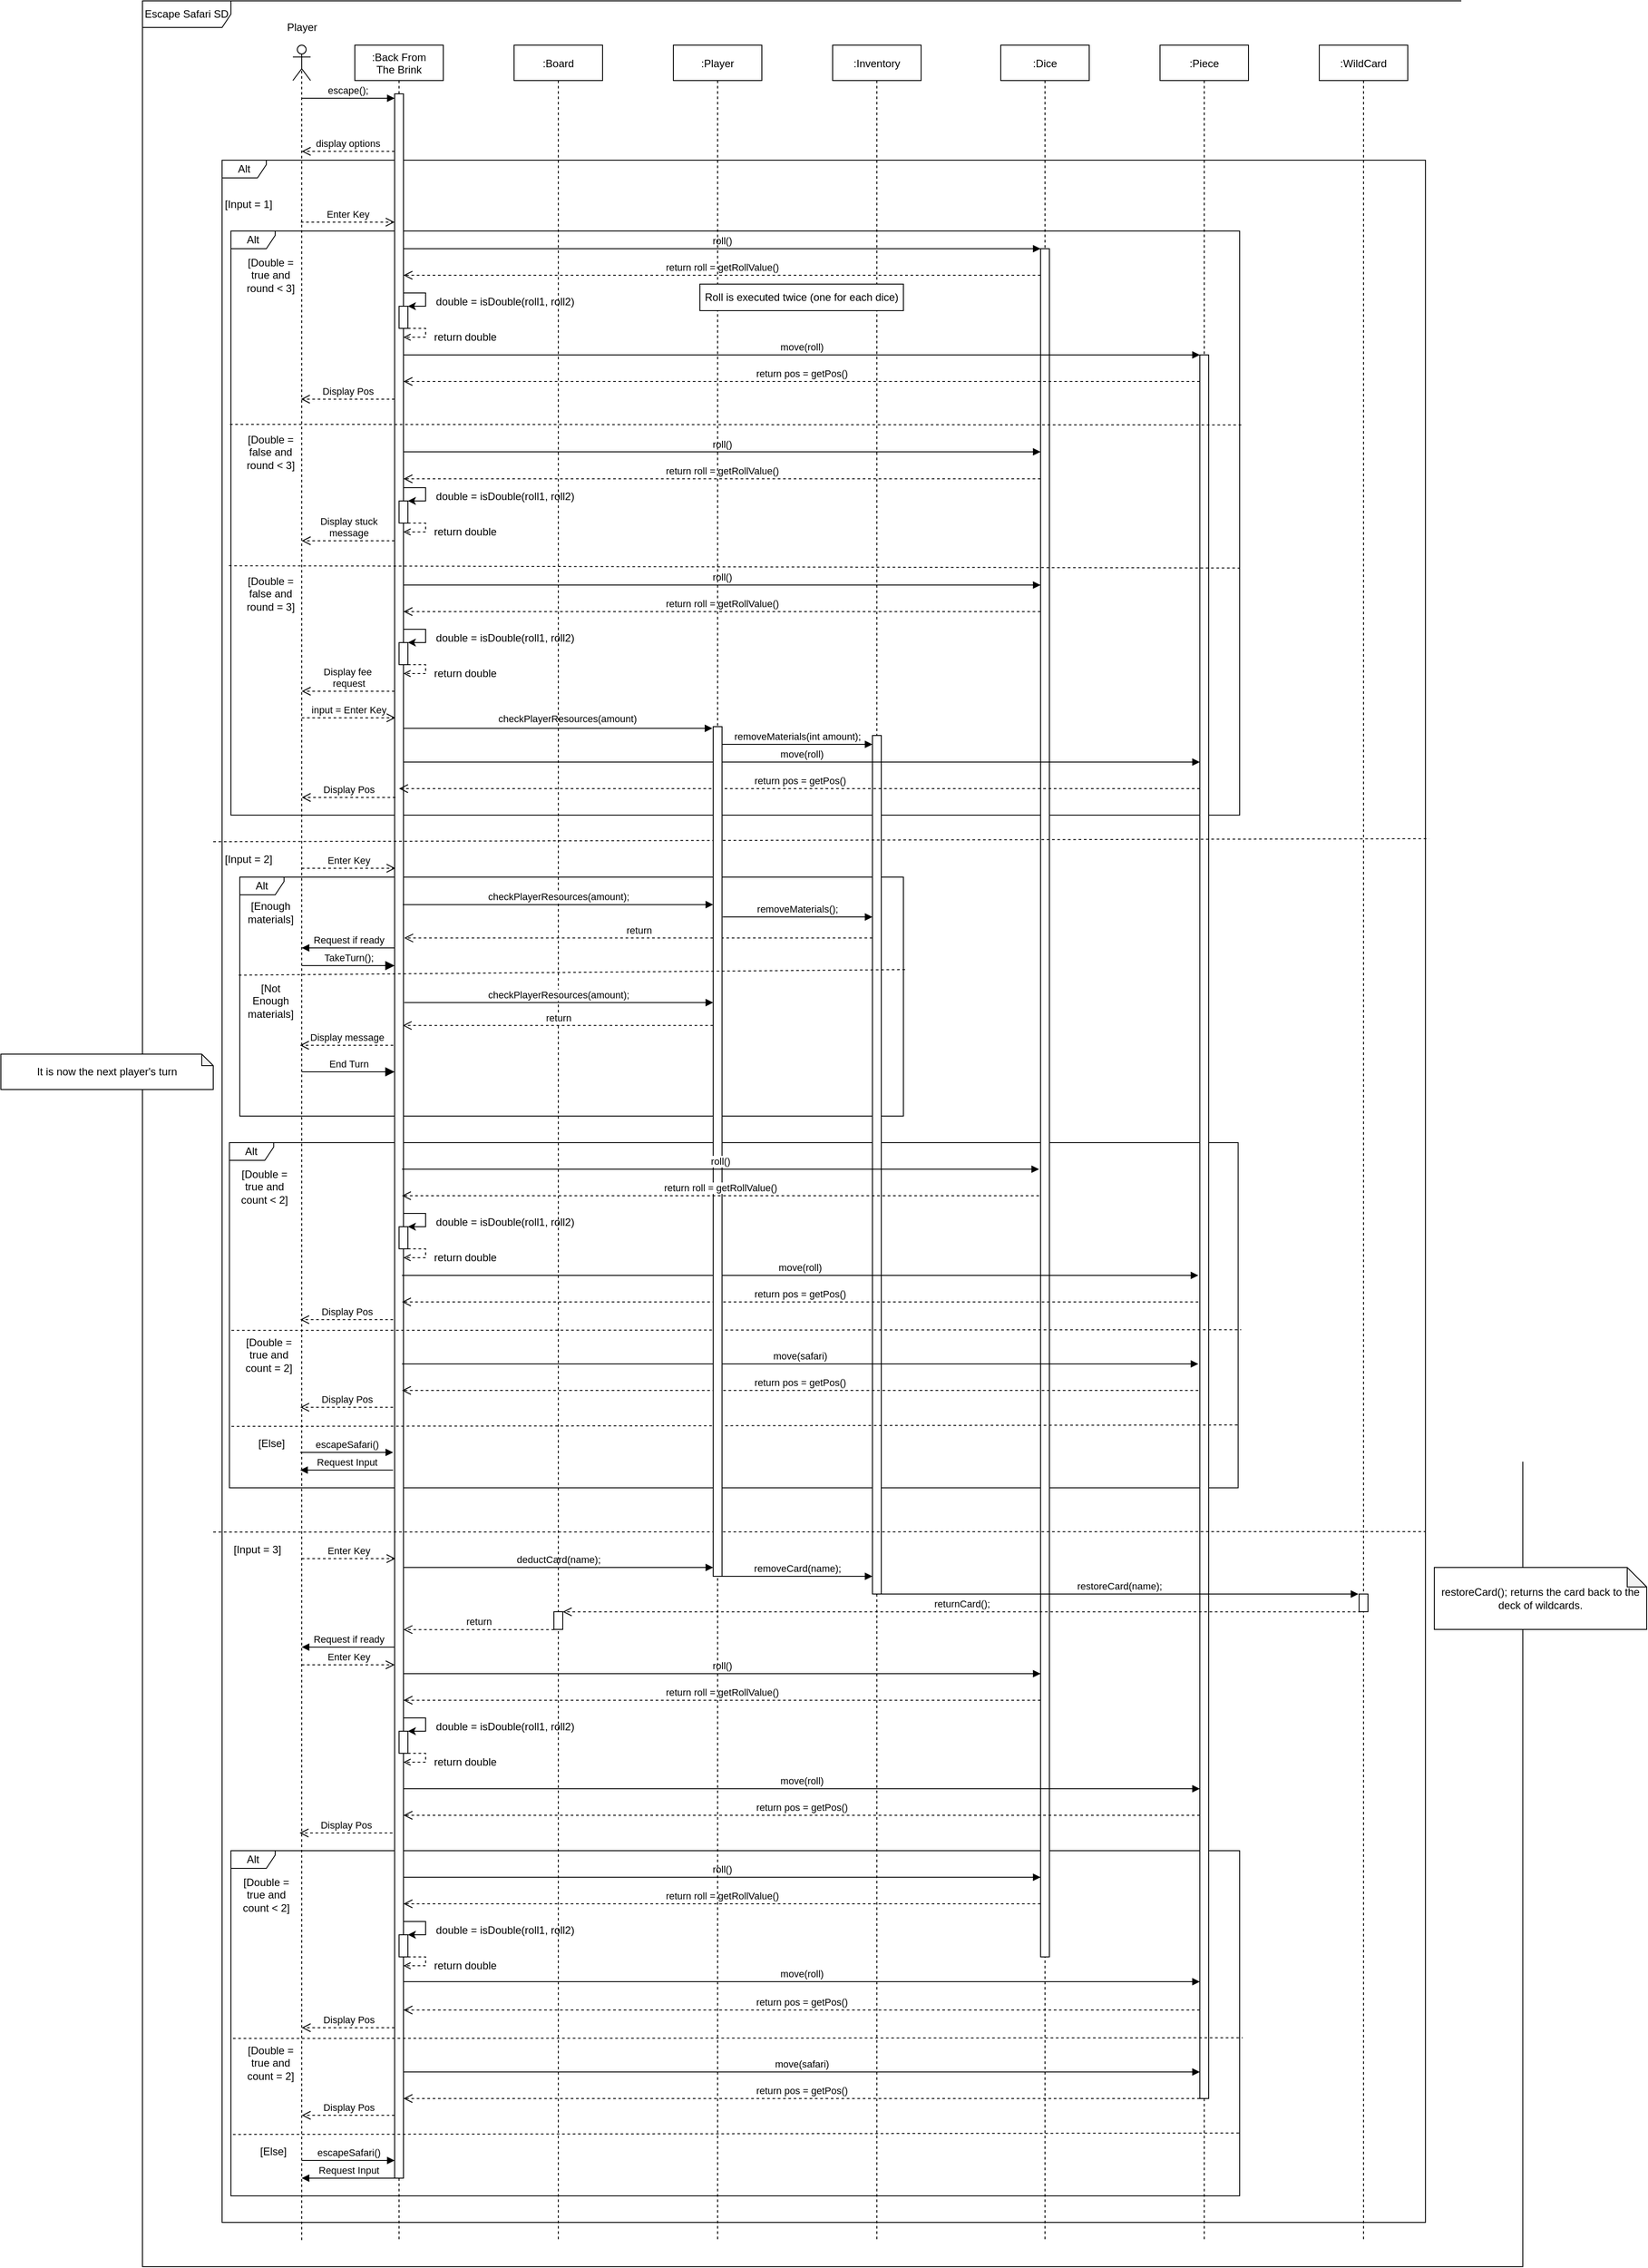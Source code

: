 <mxfile version="13.10.7" type="device"><diagram id="kgpKYQtTHZ0yAKxKKP6v" name="Page-1"><mxGraphModel dx="1515" dy="298" grid="1" gridSize="10" guides="1" tooltips="1" connect="1" arrows="1" fold="1" page="1" pageScale="1" pageWidth="850" pageHeight="1100" math="0" shadow="0"><root><mxCell id="0"/><mxCell id="1" parent="0"/><mxCell id="zoQLDeEaRArpdWPCx1zh-2" value="Escape Safari SD" style="shape=umlFrame;whiteSpace=wrap;html=1;width=100;height=30;" parent="1" vertex="1"><mxGeometry x="-120" y="30" width="1560" height="2560" as="geometry"/></mxCell><mxCell id="dVzy4vnvzQ0xXCWjmX6e-60" value="Alt" style="shape=umlFrame;whiteSpace=wrap;html=1;width=50;height=20;fixDash=0;" parent="1" vertex="1"><mxGeometry x="-30" y="210" width="1360" height="2330" as="geometry"/></mxCell><mxCell id="A1hyr5mYrzdaxODFv8rg-1" value="Alt" style="shape=umlFrame;whiteSpace=wrap;html=1;width=50;height=20;fixDash=0;" parent="1" vertex="1"><mxGeometry x="-10" y="1020" width="750" height="270" as="geometry"/></mxCell><mxCell id="dVzy4vnvzQ0xXCWjmX6e-220" value="Alt" style="shape=umlFrame;whiteSpace=wrap;html=1;width=50;height=20;fixDash=0;" parent="1" vertex="1"><mxGeometry x="-20" y="2120" width="1140" height="390" as="geometry"/></mxCell><mxCell id="dVzy4vnvzQ0xXCWjmX6e-172" value="Alt" style="shape=umlFrame;whiteSpace=wrap;html=1;width=50;height=20;fixDash=0;" parent="1" vertex="1"><mxGeometry x="-21.71" y="1320" width="1140" height="390" as="geometry"/></mxCell><mxCell id="dVzy4vnvzQ0xXCWjmX6e-95" value="Alt" style="shape=umlFrame;whiteSpace=wrap;html=1;width=50;height=20;fixDash=0;" parent="1" vertex="1"><mxGeometry x="-20" y="290" width="1140" height="660" as="geometry"/></mxCell><mxCell id="3nuBFxr9cyL0pnOWT2aG-1" value=":Back From&#10;The Brink" style="shape=umlLifeline;perimeter=lifelinePerimeter;container=1;collapsible=0;recursiveResize=0;rounded=0;shadow=0;strokeWidth=1;" parent="1" vertex="1"><mxGeometry x="120" y="80" width="100" height="2480" as="geometry"/></mxCell><mxCell id="3nuBFxr9cyL0pnOWT2aG-2" value="" style="points=[];perimeter=orthogonalPerimeter;rounded=0;shadow=0;strokeWidth=1;" parent="3nuBFxr9cyL0pnOWT2aG-1" vertex="1"><mxGeometry x="45" y="55" width="10" height="2355" as="geometry"/></mxCell><mxCell id="dVzy4vnvzQ0xXCWjmX6e-1" value=":Inventory" style="shape=umlLifeline;perimeter=lifelinePerimeter;container=1;collapsible=0;recursiveResize=0;rounded=0;shadow=0;strokeWidth=1;" parent="1" vertex="1"><mxGeometry x="660" y="80" width="100" height="2480" as="geometry"/></mxCell><mxCell id="dVzy4vnvzQ0xXCWjmX6e-2" value="" style="points=[];perimeter=orthogonalPerimeter;rounded=0;shadow=0;strokeWidth=1;" parent="dVzy4vnvzQ0xXCWjmX6e-1" vertex="1"><mxGeometry x="45" y="780" width="10" height="970" as="geometry"/></mxCell><mxCell id="dVzy4vnvzQ0xXCWjmX6e-3" value=":Dice" style="shape=umlLifeline;perimeter=lifelinePerimeter;container=1;collapsible=0;recursiveResize=0;rounded=0;shadow=0;strokeWidth=1;" parent="1" vertex="1"><mxGeometry x="850" y="80" width="100" height="2480" as="geometry"/></mxCell><mxCell id="dVzy4vnvzQ0xXCWjmX6e-4" value="" style="points=[];perimeter=orthogonalPerimeter;rounded=0;shadow=0;strokeWidth=1;" parent="dVzy4vnvzQ0xXCWjmX6e-3" vertex="1"><mxGeometry x="45" y="230" width="10" height="1930" as="geometry"/></mxCell><mxCell id="dVzy4vnvzQ0xXCWjmX6e-5" value="" style="shape=umlActor;verticalLabelPosition=bottom;verticalAlign=top;html=1;outlineConnect=0;" parent="1" vertex="1"><mxGeometry x="50" y="80" width="20" height="40" as="geometry"/></mxCell><mxCell id="dVzy4vnvzQ0xXCWjmX6e-9" value="escape();" style="verticalAlign=bottom;endArrow=block;shadow=0;strokeWidth=1;" parent="1" target="3nuBFxr9cyL0pnOWT2aG-2" edge="1"><mxGeometry relative="1" as="geometry"><mxPoint x="60" y="140" as="sourcePoint"/><mxPoint x="230" y="140.0" as="targetPoint"/></mxGeometry></mxCell><mxCell id="dVzy4vnvzQ0xXCWjmX6e-11" value="display options" style="verticalAlign=bottom;endArrow=open;dashed=1;endSize=8;shadow=0;strokeWidth=1;" parent="1" source="3nuBFxr9cyL0pnOWT2aG-2" edge="1"><mxGeometry relative="1" as="geometry"><mxPoint x="60" y="200.0" as="targetPoint"/><mxPoint x="227.45" y="200.0" as="sourcePoint"/></mxGeometry></mxCell><mxCell id="dVzy4vnvzQ0xXCWjmX6e-62" value="[Input = 1]" style="text;html=1;strokeColor=none;fillColor=none;align=center;verticalAlign=middle;whiteSpace=wrap;rounded=0;" parent="1" vertex="1"><mxGeometry x="-30" y="250" width="60" height="20" as="geometry"/></mxCell><mxCell id="dVzy4vnvzQ0xXCWjmX6e-64" value="Enter Key" style="html=1;verticalAlign=bottom;endArrow=open;dashed=1;endSize=8;" parent="1" target="3nuBFxr9cyL0pnOWT2aG-2" edge="1"><mxGeometry relative="1" as="geometry"><mxPoint x="59" y="280" as="sourcePoint"/><mxPoint x="170" y="290" as="targetPoint"/><Array as="points"/></mxGeometry></mxCell><mxCell id="dVzy4vnvzQ0xXCWjmX6e-65" value="return roll = getRollValue()" style="html=1;verticalAlign=bottom;endArrow=open;dashed=1;endSize=8;" parent="1" source="dVzy4vnvzQ0xXCWjmX6e-4" target="3nuBFxr9cyL0pnOWT2aG-2" edge="1"><mxGeometry relative="1" as="geometry"><mxPoint x="169.324" y="340" as="targetPoint"/><mxPoint x="590" y="340.08" as="sourcePoint"/><Array as="points"><mxPoint x="261.16" y="340"/></Array></mxGeometry></mxCell><mxCell id="dVzy4vnvzQ0xXCWjmX6e-68" value="move(roll)" style="html=1;verticalAlign=bottom;endArrow=block;" parent="1" source="3nuBFxr9cyL0pnOWT2aG-2" target="dVzy4vnvzQ0xXCWjmX6e-94" edge="1"><mxGeometry width="80" relative="1" as="geometry"><mxPoint x="170.004" y="430" as="sourcePoint"/><mxPoint x="729.5" y="430" as="targetPoint"/><Array as="points"><mxPoint x="440.68" y="430"/></Array></mxGeometry></mxCell><mxCell id="dVzy4vnvzQ0xXCWjmX6e-69" value="return pos = getPos()" style="html=1;verticalAlign=bottom;endArrow=open;dashed=1;endSize=8;" parent="1" source="dVzy4vnvzQ0xXCWjmX6e-94" target="3nuBFxr9cyL0pnOWT2aG-2" edge="1"><mxGeometry relative="1" as="geometry"><mxPoint x="170" y="460" as="targetPoint"/><mxPoint x="729.5" y="460" as="sourcePoint"/><Array as="points"><mxPoint x="560" y="460"/></Array></mxGeometry></mxCell><mxCell id="dVzy4vnvzQ0xXCWjmX6e-70" value="Display Pos" style="html=1;verticalAlign=bottom;endArrow=open;dashed=1;endSize=8;" parent="1" source="3nuBFxr9cyL0pnOWT2aG-2" edge="1"><mxGeometry relative="1" as="geometry"><mxPoint x="59.071" y="480" as="targetPoint"/><mxPoint x="169.5" y="480" as="sourcePoint"/><Array as="points"><mxPoint x="150" y="480"/><mxPoint x="130" y="480"/></Array></mxGeometry></mxCell><mxCell id="dVzy4vnvzQ0xXCWjmX6e-91" value="roll()" style="html=1;verticalAlign=bottom;endArrow=block;" parent="1" source="3nuBFxr9cyL0pnOWT2aG-2" target="dVzy4vnvzQ0xXCWjmX6e-4" edge="1"><mxGeometry width="80" relative="1" as="geometry"><mxPoint x="180" y="310" as="sourcePoint"/><mxPoint x="585" y="310.0" as="targetPoint"/><Array as="points"><mxPoint x="440" y="310"/></Array></mxGeometry></mxCell><mxCell id="dVzy4vnvzQ0xXCWjmX6e-93" value=":Piece" style="shape=umlLifeline;perimeter=lifelinePerimeter;container=1;collapsible=0;recursiveResize=0;rounded=0;shadow=0;strokeWidth=1;" parent="1" vertex="1"><mxGeometry x="1030" y="80" width="100" height="2480" as="geometry"/></mxCell><mxCell id="dVzy4vnvzQ0xXCWjmX6e-94" value="" style="points=[];perimeter=orthogonalPerimeter;rounded=0;shadow=0;strokeWidth=1;" parent="dVzy4vnvzQ0xXCWjmX6e-93" vertex="1"><mxGeometry x="45" y="350" width="10" height="1970" as="geometry"/></mxCell><mxCell id="dVzy4vnvzQ0xXCWjmX6e-96" value="" style="html=1;verticalAlign=bottom;endArrow=none;dashed=1;endSize=8;entryX=1.004;entryY=0.332;entryDx=0;entryDy=0;entryPerimeter=0;endFill=0;exitX=-0.001;exitY=0.331;exitDx=0;exitDy=0;exitPerimeter=0;" parent="1" source="dVzy4vnvzQ0xXCWjmX6e-95" target="dVzy4vnvzQ0xXCWjmX6e-95" edge="1"><mxGeometry relative="1" as="geometry"><mxPoint x="-10" y="510" as="sourcePoint"/><mxPoint x="96" y="510" as="targetPoint"/><Array as="points"/></mxGeometry></mxCell><mxCell id="dVzy4vnvzQ0xXCWjmX6e-97" value="[Double = &lt;br&gt;true and &lt;br&gt;round &amp;lt; 3]" style="text;html=1;strokeColor=none;fillColor=none;align=center;verticalAlign=middle;whiteSpace=wrap;rounded=0;" parent="1" vertex="1"><mxGeometry x="-10" y="330" width="70" height="20" as="geometry"/></mxCell><mxCell id="dVzy4vnvzQ0xXCWjmX6e-98" value="[Double = &lt;br&gt;false and &lt;br&gt;round &amp;lt; 3]" style="text;html=1;strokeColor=none;fillColor=none;align=center;verticalAlign=middle;whiteSpace=wrap;rounded=0;" parent="1" vertex="1"><mxGeometry x="-10" y="530" width="70" height="20" as="geometry"/></mxCell><mxCell id="dVzy4vnvzQ0xXCWjmX6e-99" value="roll()" style="html=1;verticalAlign=bottom;endArrow=block;" parent="1" source="3nuBFxr9cyL0pnOWT2aG-2" target="dVzy4vnvzQ0xXCWjmX6e-4" edge="1"><mxGeometry width="80" relative="1" as="geometry"><mxPoint x="180" y="539.5" as="sourcePoint"/><mxPoint x="700" y="539.5" as="targetPoint"/><Array as="points"><mxPoint x="445" y="539.5"/></Array></mxGeometry></mxCell><mxCell id="dVzy4vnvzQ0xXCWjmX6e-100" value="return roll = getRollValue()" style="html=1;verticalAlign=bottom;endArrow=open;dashed=1;endSize=8;" parent="1" source="dVzy4vnvzQ0xXCWjmX6e-4" target="3nuBFxr9cyL0pnOWT2aG-2" edge="1"><mxGeometry relative="1" as="geometry"><mxPoint x="165" y="570" as="targetPoint"/><mxPoint x="685" y="570" as="sourcePoint"/><Array as="points"><mxPoint x="251.16" y="570"/></Array></mxGeometry></mxCell><mxCell id="dVzy4vnvzQ0xXCWjmX6e-103" value="Display stuck &lt;br&gt;message" style="html=1;verticalAlign=bottom;endArrow=open;dashed=1;endSize=8;" parent="1" source="3nuBFxr9cyL0pnOWT2aG-2" edge="1"><mxGeometry relative="1" as="geometry"><mxPoint x="60.001" y="640" as="targetPoint"/><mxPoint x="165.93" y="640" as="sourcePoint"/><Array as="points"><mxPoint x="150.93" y="640"/><mxPoint x="130.93" y="640"/></Array></mxGeometry></mxCell><mxCell id="dVzy4vnvzQ0xXCWjmX6e-104" value="" style="html=1;verticalAlign=bottom;endArrow=none;dashed=1;endSize=8;endFill=0;exitX=-0.002;exitY=0.573;exitDx=0;exitDy=0;exitPerimeter=0;entryX=1;entryY=0.577;entryDx=0;entryDy=0;entryPerimeter=0;" parent="1" source="dVzy4vnvzQ0xXCWjmX6e-95" target="dVzy4vnvzQ0xXCWjmX6e-95" edge="1"><mxGeometry relative="1" as="geometry"><mxPoint x="-10" y="670.05" as="sourcePoint"/><mxPoint x="760" y="670" as="targetPoint"/><Array as="points"/></mxGeometry></mxCell><mxCell id="dVzy4vnvzQ0xXCWjmX6e-105" value="[Double = &lt;br&gt;false and &lt;br&gt;round = 3]" style="text;html=1;strokeColor=none;fillColor=none;align=center;verticalAlign=middle;whiteSpace=wrap;rounded=0;" parent="1" vertex="1"><mxGeometry x="-10" y="690" width="70" height="20" as="geometry"/></mxCell><mxCell id="dVzy4vnvzQ0xXCWjmX6e-106" value="roll()" style="html=1;verticalAlign=bottom;endArrow=block;" parent="1" source="3nuBFxr9cyL0pnOWT2aG-2" target="dVzy4vnvzQ0xXCWjmX6e-4" edge="1"><mxGeometry width="80" relative="1" as="geometry"><mxPoint x="180" y="690" as="sourcePoint"/><mxPoint x="700" y="690" as="targetPoint"/><Array as="points"><mxPoint x="450" y="690"/></Array></mxGeometry></mxCell><mxCell id="dVzy4vnvzQ0xXCWjmX6e-107" value="return roll = getRollValue()" style="html=1;verticalAlign=bottom;endArrow=open;dashed=1;endSize=8;" parent="1" source="dVzy4vnvzQ0xXCWjmX6e-4" target="3nuBFxr9cyL0pnOWT2aG-2" edge="1"><mxGeometry relative="1" as="geometry"><mxPoint x="165" y="720" as="targetPoint"/><mxPoint x="685" y="720" as="sourcePoint"/><Array as="points"><mxPoint x="241.16" y="720"/></Array></mxGeometry></mxCell><mxCell id="dVzy4vnvzQ0xXCWjmX6e-110" value="Display fee&amp;nbsp;&lt;br&gt;request" style="html=1;verticalAlign=bottom;endArrow=open;dashed=1;endSize=8;" parent="1" edge="1"><mxGeometry relative="1" as="geometry"><mxPoint x="60.001" y="810" as="targetPoint"/><mxPoint x="165" y="810" as="sourcePoint"/><Array as="points"><mxPoint x="150.93" y="810"/><mxPoint x="130.93" y="810"/></Array></mxGeometry></mxCell><mxCell id="dVzy4vnvzQ0xXCWjmX6e-111" value="input = Enter Key" style="html=1;verticalAlign=bottom;endArrow=open;dashed=1;endSize=8;" parent="1" edge="1"><mxGeometry relative="1" as="geometry"><mxPoint x="60" y="840" as="sourcePoint"/><mxPoint x="166" y="840" as="targetPoint"/><Array as="points"/></mxGeometry></mxCell><mxCell id="dVzy4vnvzQ0xXCWjmX6e-120" value="checkPlayerResources(amount)" style="html=1;verticalAlign=bottom;endArrow=block;entryX=-0.094;entryY=0.002;entryDx=0;entryDy=0;entryPerimeter=0;" parent="1" source="3nuBFxr9cyL0pnOWT2aG-2" target="pmX1_d_WCEZLPz-V1ehY-4" edge="1"><mxGeometry x="0.06" y="2" width="80" relative="1" as="geometry"><mxPoint x="360" y="900.005" as="sourcePoint"/><mxPoint x="524" y="890" as="targetPoint"/><Array as="points"/><mxPoint as="offset"/></mxGeometry></mxCell><mxCell id="dVzy4vnvzQ0xXCWjmX6e-126" value="move(roll)" style="html=1;verticalAlign=bottom;endArrow=block;" parent="1" source="3nuBFxr9cyL0pnOWT2aG-2" target="dVzy4vnvzQ0xXCWjmX6e-94" edge="1"><mxGeometry width="80" relative="1" as="geometry"><mxPoint x="170" y="890" as="sourcePoint"/><mxPoint x="870" y="880" as="targetPoint"/><Array as="points"><mxPoint x="446" y="890"/></Array></mxGeometry></mxCell><mxCell id="dVzy4vnvzQ0xXCWjmX6e-127" value="return pos = getPos()" style="html=1;verticalAlign=bottom;endArrow=open;dashed=1;endSize=8;" parent="1" source="dVzy4vnvzQ0xXCWjmX6e-94" edge="1"><mxGeometry relative="1" as="geometry"><mxPoint x="170" y="920" as="targetPoint"/><mxPoint x="860" y="920" as="sourcePoint"/><Array as="points"><mxPoint x="555" y="920"/></Array></mxGeometry></mxCell><mxCell id="dVzy4vnvzQ0xXCWjmX6e-128" value="Display Pos" style="html=1;verticalAlign=bottom;endArrow=open;dashed=1;endSize=8;" parent="1" edge="1"><mxGeometry relative="1" as="geometry"><mxPoint x="60.001" y="930" as="targetPoint"/><mxPoint x="165.93" y="930" as="sourcePoint"/><Array as="points"><mxPoint x="150.93" y="930"/><mxPoint x="130.93" y="930"/></Array></mxGeometry></mxCell><mxCell id="dVzy4vnvzQ0xXCWjmX6e-129" value="[Input = 2]" style="text;html=1;strokeColor=none;fillColor=none;align=center;verticalAlign=middle;whiteSpace=wrap;rounded=0;" parent="1" vertex="1"><mxGeometry x="-30" y="990" width="60" height="20" as="geometry"/></mxCell><mxCell id="dVzy4vnvzQ0xXCWjmX6e-130" value="Enter Key" style="html=1;verticalAlign=bottom;endArrow=open;dashed=1;endSize=8;" parent="1" edge="1"><mxGeometry relative="1" as="geometry"><mxPoint x="60" y="1010" as="sourcePoint"/><mxPoint x="166" y="1010" as="targetPoint"/><Array as="points"/></mxGeometry></mxCell><mxCell id="dVzy4vnvzQ0xXCWjmX6e-132" value="" style="html=1;verticalAlign=bottom;endArrow=none;dashed=1;endSize=8;endFill=0;exitX=-0.002;exitY=0.573;exitDx=0;exitDy=0;exitPerimeter=0;entryX=1.003;entryY=0.329;entryDx=0;entryDy=0;entryPerimeter=0;" parent="1" target="dVzy4vnvzQ0xXCWjmX6e-60" edge="1"><mxGeometry relative="1" as="geometry"><mxPoint x="-40.0" y="980.0" as="sourcePoint"/><mxPoint x="959" y="982" as="targetPoint"/><Array as="points"/></mxGeometry></mxCell><mxCell id="dVzy4vnvzQ0xXCWjmX6e-174" value="Request if ready" style="html=1;verticalAlign=bottom;endArrow=block;" parent="1" source="3nuBFxr9cyL0pnOWT2aG-2" edge="1"><mxGeometry width="80" relative="1" as="geometry"><mxPoint x="170.18" y="1090" as="sourcePoint"/><mxPoint x="60" y="1100" as="targetPoint"/><Array as="points"/></mxGeometry></mxCell><mxCell id="dVzy4vnvzQ0xXCWjmX6e-175" value="TakeTurn();" style="html=1;verticalAlign=bottom;endArrow=block;endSize=8;endFill=1;" parent="1" target="3nuBFxr9cyL0pnOWT2aG-2" edge="1"><mxGeometry relative="1" as="geometry"><mxPoint x="60" y="1120" as="sourcePoint"/><mxPoint x="170.93" y="1130" as="targetPoint"/><Array as="points"/></mxGeometry></mxCell><mxCell id="dVzy4vnvzQ0xXCWjmX6e-182" value="[Double = true and count &amp;lt; 2]" style="text;html=1;strokeColor=none;fillColor=none;align=center;verticalAlign=middle;whiteSpace=wrap;rounded=0;" parent="1" vertex="1"><mxGeometry x="-11.71" y="1360" width="60" height="20" as="geometry"/></mxCell><mxCell id="dVzy4vnvzQ0xXCWjmX6e-183" value="" style="endArrow=none;dashed=1;html=1;entryX=1.003;entryY=0.542;entryDx=0;entryDy=0;entryPerimeter=0;exitX=0.002;exitY=0.544;exitDx=0;exitDy=0;exitPerimeter=0;" parent="1" source="dVzy4vnvzQ0xXCWjmX6e-172" target="dVzy4vnvzQ0xXCWjmX6e-172" edge="1"><mxGeometry width="50" height="50" relative="1" as="geometry"><mxPoint x="6.86" y="1515" as="sourcePoint"/><mxPoint x="365.86" y="1419.41" as="targetPoint"/></mxGeometry></mxCell><mxCell id="dVzy4vnvzQ0xXCWjmX6e-188" value="move(roll)" style="html=1;verticalAlign=bottom;endArrow=block;" parent="1" edge="1"><mxGeometry width="80" relative="1" as="geometry"><mxPoint x="173.29" y="1470" as="sourcePoint"/><mxPoint x="1073.29" y="1470" as="targetPoint"/><Array as="points"><mxPoint x="466.86" y="1470"/></Array></mxGeometry></mxCell><mxCell id="dVzy4vnvzQ0xXCWjmX6e-189" value="return pos = getPos()" style="html=1;verticalAlign=bottom;endArrow=open;dashed=1;endSize=8;" parent="1" edge="1"><mxGeometry relative="1" as="geometry"><mxPoint x="173.29" y="1500" as="targetPoint"/><mxPoint x="1073.29" y="1500" as="sourcePoint"/><Array as="points"><mxPoint x="495.86" y="1500"/></Array></mxGeometry></mxCell><mxCell id="dVzy4vnvzQ0xXCWjmX6e-190" value="Display Pos" style="html=1;verticalAlign=bottom;endArrow=open;dashed=1;endSize=8;" parent="1" edge="1"><mxGeometry relative="1" as="geometry"><mxPoint x="58.291" y="1520" as="targetPoint"/><mxPoint x="163.29" y="1520" as="sourcePoint"/><Array as="points"><mxPoint x="149.9" y="1520"/><mxPoint x="129.9" y="1520"/></Array></mxGeometry></mxCell><mxCell id="dVzy4vnvzQ0xXCWjmX6e-191" value="[Double = true and count = 2]" style="text;html=1;strokeColor=none;fillColor=none;align=center;verticalAlign=middle;whiteSpace=wrap;rounded=0;" parent="1" vertex="1"><mxGeometry x="-6.71" y="1550" width="60" height="20" as="geometry"/></mxCell><mxCell id="dVzy4vnvzQ0xXCWjmX6e-192" value="move(safari)" style="html=1;verticalAlign=bottom;endArrow=block;" parent="1" edge="1"><mxGeometry width="80" relative="1" as="geometry"><mxPoint x="173.29" y="1570" as="sourcePoint"/><mxPoint x="1073.29" y="1570" as="targetPoint"/><Array as="points"><mxPoint x="460.5" y="1570"/></Array></mxGeometry></mxCell><mxCell id="dVzy4vnvzQ0xXCWjmX6e-193" value="return pos = getPos()" style="html=1;verticalAlign=bottom;endArrow=open;dashed=1;endSize=8;" parent="1" edge="1"><mxGeometry relative="1" as="geometry"><mxPoint x="173.29" y="1600" as="targetPoint"/><mxPoint x="1073.29" y="1600" as="sourcePoint"/><Array as="points"><mxPoint x="505.86" y="1600"/></Array></mxGeometry></mxCell><mxCell id="dVzy4vnvzQ0xXCWjmX6e-194" value="Display Pos" style="html=1;verticalAlign=bottom;endArrow=open;dashed=1;endSize=8;" parent="1" edge="1"><mxGeometry relative="1" as="geometry"><mxPoint x="58.291" y="1619" as="targetPoint"/><mxPoint x="163.29" y="1619" as="sourcePoint"/><Array as="points"><mxPoint x="150.4" y="1619"/><mxPoint x="130.4" y="1619"/></Array></mxGeometry></mxCell><mxCell id="dVzy4vnvzQ0xXCWjmX6e-195" value="" style="endArrow=none;dashed=1;html=1;exitX=0.002;exitY=0.822;exitDx=0;exitDy=0;exitPerimeter=0;entryX=1;entryY=0.818;entryDx=0;entryDy=0;entryPerimeter=0;" parent="1" source="dVzy4vnvzQ0xXCWjmX6e-172" target="dVzy4vnvzQ0xXCWjmX6e-172" edge="1"><mxGeometry width="50" height="50" relative="1" as="geometry"><mxPoint x="16.67" y="1550.44" as="sourcePoint"/><mxPoint x="758.29" y="1639" as="targetPoint"/><Array as="points"><mxPoint x="410.86" y="1640"/></Array></mxGeometry></mxCell><mxCell id="dVzy4vnvzQ0xXCWjmX6e-196" value="[Else]" style="text;html=1;strokeColor=none;fillColor=none;align=center;verticalAlign=middle;whiteSpace=wrap;rounded=0;" parent="1" vertex="1"><mxGeometry x="-4.14" y="1650" width="60" height="20" as="geometry"/></mxCell><mxCell id="dVzy4vnvzQ0xXCWjmX6e-197" value="Request Input" style="html=1;verticalAlign=bottom;endArrow=block;" parent="1" edge="1"><mxGeometry width="80" relative="1" as="geometry"><mxPoint x="163.29" y="1690" as="sourcePoint"/><mxPoint x="58.291" y="1690" as="targetPoint"/><Array as="points"><mxPoint x="139.9" y="1690"/></Array></mxGeometry></mxCell><mxCell id="dVzy4vnvzQ0xXCWjmX6e-199" value="escapeSafari()" style="html=1;verticalAlign=bottom;endArrow=block;" parent="1" edge="1"><mxGeometry width="80" relative="1" as="geometry"><mxPoint x="58.29" y="1670" as="sourcePoint"/><mxPoint x="163.29" y="1670" as="targetPoint"/><Array as="points"><mxPoint x="138.79" y="1670"/></Array></mxGeometry></mxCell><mxCell id="dVzy4vnvzQ0xXCWjmX6e-201" value="return" style="html=1;verticalAlign=bottom;endArrow=open;dashed=1;endSize=8;entryX=1.083;entryY=0.405;entryDx=0;entryDy=0;entryPerimeter=0;" parent="1" source="dVzy4vnvzQ0xXCWjmX6e-2" target="3nuBFxr9cyL0pnOWT2aG-2" edge="1"><mxGeometry relative="1" as="geometry"><mxPoint x="170.001" y="1050" as="targetPoint"/><mxPoint x="275.93" y="1050" as="sourcePoint"/><Array as="points"/></mxGeometry></mxCell><mxCell id="dVzy4vnvzQ0xXCWjmX6e-202" value="[Input = 3]" style="text;html=1;strokeColor=none;fillColor=none;align=center;verticalAlign=middle;whiteSpace=wrap;rounded=0;" parent="1" vertex="1"><mxGeometry x="-20" y="1770" width="60" height="20" as="geometry"/></mxCell><mxCell id="dVzy4vnvzQ0xXCWjmX6e-203" value="" style="html=1;verticalAlign=bottom;endArrow=none;dashed=1;endSize=8;endFill=0;exitX=-0.002;exitY=0.573;exitDx=0;exitDy=0;exitPerimeter=0;entryX=1;entryY=0.665;entryDx=0;entryDy=0;entryPerimeter=0;" parent="1" target="dVzy4vnvzQ0xXCWjmX6e-60" edge="1"><mxGeometry relative="1" as="geometry"><mxPoint x="-40" y="1760.0" as="sourcePoint"/><mxPoint x="959" y="1762" as="targetPoint"/><Array as="points"/></mxGeometry></mxCell><mxCell id="dVzy4vnvzQ0xXCWjmX6e-204" value=":WildCard" style="shape=umlLifeline;perimeter=lifelinePerimeter;container=1;collapsible=0;recursiveResize=0;rounded=0;shadow=0;strokeWidth=1;" parent="1" vertex="1"><mxGeometry x="1210" y="80" width="100" height="2480" as="geometry"/></mxCell><mxCell id="dVzy4vnvzQ0xXCWjmX6e-205" value="" style="points=[];perimeter=orthogonalPerimeter;rounded=0;shadow=0;strokeWidth=1;" parent="dVzy4vnvzQ0xXCWjmX6e-204" vertex="1"><mxGeometry x="45" y="1750" width="10" height="20" as="geometry"/></mxCell><mxCell id="dVzy4vnvzQ0xXCWjmX6e-206" value="Enter Key" style="html=1;verticalAlign=bottom;endArrow=open;dashed=1;endSize=8;" parent="1" edge="1"><mxGeometry relative="1" as="geometry"><mxPoint x="60" y="1790" as="sourcePoint"/><mxPoint x="166" y="1790" as="targetPoint"/><Array as="points"/></mxGeometry></mxCell><mxCell id="dVzy4vnvzQ0xXCWjmX6e-207" value="deductCard(name);" style="html=1;verticalAlign=bottom;endArrow=block;" parent="1" target="pmX1_d_WCEZLPz-V1ehY-4" edge="1"><mxGeometry width="80" relative="1" as="geometry"><mxPoint x="175" y="1800" as="sourcePoint"/><mxPoint x="525" y="1800" as="targetPoint"/><Array as="points"/></mxGeometry></mxCell><mxCell id="dVzy4vnvzQ0xXCWjmX6e-208" value="restoreCard(name);" style="html=1;verticalAlign=bottom;endArrow=block;entryX=-0.083;entryY=0.002;entryDx=0;entryDy=0;entryPerimeter=0;" parent="1" source="dVzy4vnvzQ0xXCWjmX6e-2" target="dVzy4vnvzQ0xXCWjmX6e-205" edge="1"><mxGeometry width="80" relative="1" as="geometry"><mxPoint x="525" y="1810" as="sourcePoint"/><mxPoint x="875" y="1810" as="targetPoint"/><Array as="points"/></mxGeometry></mxCell><mxCell id="dVzy4vnvzQ0xXCWjmX6e-211" value="Request if ready" style="html=1;verticalAlign=bottom;endArrow=block;" parent="1" edge="1"><mxGeometry width="80" relative="1" as="geometry"><mxPoint x="165.0" y="1890" as="sourcePoint"/><mxPoint x="60.0" y="1890" as="targetPoint"/><Array as="points"><mxPoint x="141" y="1890"/></Array></mxGeometry></mxCell><mxCell id="dVzy4vnvzQ0xXCWjmX6e-212" value="Enter Key" style="html=1;verticalAlign=bottom;endArrow=open;dashed=1;endSize=8;" parent="1" edge="1"><mxGeometry relative="1" as="geometry"><mxPoint x="60.0" y="1910" as="sourcePoint"/><mxPoint x="165.0" y="1910" as="targetPoint"/><Array as="points"/></mxGeometry></mxCell><mxCell id="dVzy4vnvzQ0xXCWjmX6e-213" value="roll()" style="html=1;verticalAlign=bottom;endArrow=block;" parent="1" source="3nuBFxr9cyL0pnOWT2aG-2" target="dVzy4vnvzQ0xXCWjmX6e-4" edge="1"><mxGeometry width="80" relative="1" as="geometry"><mxPoint x="180.0" y="1920" as="sourcePoint"/><mxPoint x="700.0" y="1920" as="targetPoint"/><Array as="points"><mxPoint x="456" y="1920"/></Array></mxGeometry></mxCell><mxCell id="dVzy4vnvzQ0xXCWjmX6e-214" value="return roll = getRollValue()" style="html=1;verticalAlign=bottom;endArrow=open;dashed=1;endSize=8;" parent="1" source="dVzy4vnvzQ0xXCWjmX6e-4" target="3nuBFxr9cyL0pnOWT2aG-2" edge="1"><mxGeometry relative="1" as="geometry"><mxPoint x="170.0" y="1950" as="targetPoint"/><mxPoint x="690.0" y="1950" as="sourcePoint"/><Array as="points"><mxPoint x="274.41" y="1950"/></Array></mxGeometry></mxCell><mxCell id="dVzy4vnvzQ0xXCWjmX6e-217" value="move(roll)" style="html=1;verticalAlign=bottom;endArrow=block;" parent="1" source="3nuBFxr9cyL0pnOWT2aG-2" target="dVzy4vnvzQ0xXCWjmX6e-94" edge="1"><mxGeometry width="80" relative="1" as="geometry"><mxPoint x="185.0" y="2050" as="sourcePoint"/><mxPoint x="875.0" y="2050" as="targetPoint"/><Array as="points"><mxPoint x="478.57" y="2050"/></Array></mxGeometry></mxCell><mxCell id="dVzy4vnvzQ0xXCWjmX6e-218" value="return pos = getPos()" style="html=1;verticalAlign=bottom;endArrow=open;dashed=1;endSize=8;" parent="1" source="dVzy4vnvzQ0xXCWjmX6e-94" target="3nuBFxr9cyL0pnOWT2aG-2" edge="1"><mxGeometry relative="1" as="geometry"><mxPoint x="170.0" y="2080" as="targetPoint"/><mxPoint x="860.0" y="2080" as="sourcePoint"/><Array as="points"><mxPoint x="502.57" y="2080"/></Array></mxGeometry></mxCell><mxCell id="dVzy4vnvzQ0xXCWjmX6e-219" value="Display Pos" style="html=1;verticalAlign=bottom;endArrow=open;dashed=1;endSize=8;" parent="1" edge="1"><mxGeometry relative="1" as="geometry"><mxPoint x="57.571" y="2100" as="targetPoint"/><mxPoint x="162.57" y="2100" as="sourcePoint"/><Array as="points"><mxPoint x="148.5" y="2100"/><mxPoint x="128.5" y="2100"/></Array></mxGeometry></mxCell><mxCell id="dVzy4vnvzQ0xXCWjmX6e-221" value="[Double = true and count &amp;lt; 2]" style="text;html=1;strokeColor=none;fillColor=none;align=center;verticalAlign=middle;whiteSpace=wrap;rounded=0;" parent="1" vertex="1"><mxGeometry x="-10" y="2160" width="60" height="20" as="geometry"/></mxCell><mxCell id="dVzy4vnvzQ0xXCWjmX6e-222" value="" style="endArrow=none;dashed=1;html=1;entryX=1.003;entryY=0.542;entryDx=0;entryDy=0;entryPerimeter=0;exitX=0.002;exitY=0.544;exitDx=0;exitDy=0;exitPerimeter=0;" parent="1" source="dVzy4vnvzQ0xXCWjmX6e-220" target="dVzy4vnvzQ0xXCWjmX6e-220" edge="1"><mxGeometry width="50" height="50" relative="1" as="geometry"><mxPoint x="8.57" y="2315" as="sourcePoint"/><mxPoint x="367.57" y="2219.41" as="targetPoint"/></mxGeometry></mxCell><mxCell id="dVzy4vnvzQ0xXCWjmX6e-223" value="roll()" style="html=1;verticalAlign=bottom;endArrow=block;" parent="1" target="dVzy4vnvzQ0xXCWjmX6e-4" edge="1"><mxGeometry width="80" relative="1" as="geometry"><mxPoint x="175" y="2150" as="sourcePoint"/><mxPoint x="695" y="2150" as="targetPoint"/><Array as="points"><mxPoint x="451.61" y="2150"/></Array></mxGeometry></mxCell><mxCell id="dVzy4vnvzQ0xXCWjmX6e-224" value="return roll = getRollValue()" style="html=1;verticalAlign=bottom;endArrow=open;dashed=1;endSize=8;" parent="1" source="dVzy4vnvzQ0xXCWjmX6e-4" edge="1"><mxGeometry relative="1" as="geometry"><mxPoint x="175" y="2180" as="targetPoint"/><mxPoint x="695" y="2180" as="sourcePoint"/><Array as="points"><mxPoint x="279.41" y="2180"/></Array></mxGeometry></mxCell><mxCell id="dVzy4vnvzQ0xXCWjmX6e-228" value="return pos = getPos()" style="html=1;verticalAlign=bottom;endArrow=open;dashed=1;endSize=8;" parent="1" source="dVzy4vnvzQ0xXCWjmX6e-94" edge="1"><mxGeometry relative="1" as="geometry"><mxPoint x="175" y="2300" as="targetPoint"/><mxPoint x="865" y="2300" as="sourcePoint"/><Array as="points"><mxPoint x="497.57" y="2300"/></Array></mxGeometry></mxCell><mxCell id="dVzy4vnvzQ0xXCWjmX6e-229" value="Display Pos" style="html=1;verticalAlign=bottom;endArrow=open;dashed=1;endSize=8;" parent="1" edge="1"><mxGeometry relative="1" as="geometry"><mxPoint x="60.001" y="2320" as="targetPoint"/><mxPoint x="165" y="2320" as="sourcePoint"/><Array as="points"><mxPoint x="151.61" y="2320"/><mxPoint x="131.61" y="2320"/></Array></mxGeometry></mxCell><mxCell id="dVzy4vnvzQ0xXCWjmX6e-230" value="[Double = true and count = 2]" style="text;html=1;strokeColor=none;fillColor=none;align=center;verticalAlign=middle;whiteSpace=wrap;rounded=0;" parent="1" vertex="1"><mxGeometry x="-5" y="2350" width="60" height="20" as="geometry"/></mxCell><mxCell id="dVzy4vnvzQ0xXCWjmX6e-231" value="move(safari)" style="html=1;verticalAlign=bottom;endArrow=block;" parent="1" target="dVzy4vnvzQ0xXCWjmX6e-94" edge="1"><mxGeometry width="80" relative="1" as="geometry"><mxPoint x="175" y="2370" as="sourcePoint"/><mxPoint x="865" y="2370" as="targetPoint"/><Array as="points"><mxPoint x="462.21" y="2370"/></Array></mxGeometry></mxCell><mxCell id="dVzy4vnvzQ0xXCWjmX6e-232" value="return pos = getPos()" style="html=1;verticalAlign=bottom;endArrow=open;dashed=1;endSize=8;" parent="1" source="dVzy4vnvzQ0xXCWjmX6e-94" edge="1"><mxGeometry relative="1" as="geometry"><mxPoint x="175" y="2400" as="targetPoint"/><mxPoint x="865" y="2400" as="sourcePoint"/><Array as="points"><mxPoint x="507.57" y="2400"/></Array></mxGeometry></mxCell><mxCell id="dVzy4vnvzQ0xXCWjmX6e-233" value="Display Pos" style="html=1;verticalAlign=bottom;endArrow=open;dashed=1;endSize=8;" parent="1" edge="1"><mxGeometry relative="1" as="geometry"><mxPoint x="60.001" y="2419" as="targetPoint"/><mxPoint x="165" y="2419" as="sourcePoint"/><Array as="points"><mxPoint x="152.11" y="2419"/><mxPoint x="132.11" y="2419"/></Array></mxGeometry></mxCell><mxCell id="dVzy4vnvzQ0xXCWjmX6e-234" value="" style="endArrow=none;dashed=1;html=1;exitX=0.002;exitY=0.822;exitDx=0;exitDy=0;exitPerimeter=0;entryX=1.001;entryY=0.818;entryDx=0;entryDy=0;entryPerimeter=0;" parent="1" source="dVzy4vnvzQ0xXCWjmX6e-220" target="dVzy4vnvzQ0xXCWjmX6e-220" edge="1"><mxGeometry width="50" height="50" relative="1" as="geometry"><mxPoint x="18.38" y="2350.44" as="sourcePoint"/><mxPoint x="920" y="2439" as="targetPoint"/><Array as="points"><mxPoint x="412.57" y="2440"/></Array></mxGeometry></mxCell><mxCell id="dVzy4vnvzQ0xXCWjmX6e-235" value="[Else]" style="text;html=1;strokeColor=none;fillColor=none;align=center;verticalAlign=middle;whiteSpace=wrap;rounded=0;" parent="1" vertex="1"><mxGeometry x="-2.43" y="2450" width="60" height="20" as="geometry"/></mxCell><mxCell id="dVzy4vnvzQ0xXCWjmX6e-236" value="Request Input" style="html=1;verticalAlign=bottom;endArrow=block;" parent="1" edge="1"><mxGeometry width="80" relative="1" as="geometry"><mxPoint x="165" y="2490" as="sourcePoint"/><mxPoint x="60.001" y="2490" as="targetPoint"/><Array as="points"><mxPoint x="141.61" y="2490"/></Array></mxGeometry></mxCell><mxCell id="dVzy4vnvzQ0xXCWjmX6e-237" value="escapeSafari()" style="html=1;verticalAlign=bottom;endArrow=block;" parent="1" edge="1"><mxGeometry width="80" relative="1" as="geometry"><mxPoint x="60" y="2470" as="sourcePoint"/><mxPoint x="165" y="2470" as="targetPoint"/><Array as="points"><mxPoint x="140.5" y="2470"/></Array></mxGeometry></mxCell><mxCell id="dVzy4vnvzQ0xXCWjmX6e-8" value="" style="endArrow=none;dashed=1;html=1;entryX=0.5;entryY=0.5;entryDx=0;entryDy=0;entryPerimeter=0;" parent="1" target="dVzy4vnvzQ0xXCWjmX6e-5" edge="1"><mxGeometry width="50" height="50" relative="1" as="geometry"><mxPoint x="60" y="2560" as="sourcePoint"/><mxPoint x="320" y="180" as="targetPoint"/></mxGeometry></mxCell><mxCell id="dVzy4vnvzQ0xXCWjmX6e-239" value="move(roll)" style="html=1;verticalAlign=bottom;endArrow=block;" parent="1" source="3nuBFxr9cyL0pnOWT2aG-2" target="dVzy4vnvzQ0xXCWjmX6e-94" edge="1"><mxGeometry width="80" relative="1" as="geometry"><mxPoint x="180" y="2260" as="sourcePoint"/><mxPoint x="720" y="2260" as="targetPoint"/><Array as="points"><mxPoint x="474" y="2268"/></Array></mxGeometry></mxCell><mxCell id="pmX1_d_WCEZLPz-V1ehY-3" value=":Player" style="shape=umlLifeline;perimeter=lifelinePerimeter;container=1;collapsible=0;recursiveResize=0;rounded=0;shadow=0;strokeWidth=1;" parent="1" vertex="1"><mxGeometry x="480" y="80" width="100" height="2480" as="geometry"/></mxCell><mxCell id="pmX1_d_WCEZLPz-V1ehY-4" value="" style="points=[];perimeter=orthogonalPerimeter;rounded=0;shadow=0;strokeWidth=1;" parent="pmX1_d_WCEZLPz-V1ehY-3" vertex="1"><mxGeometry x="45" y="770" width="10" height="960" as="geometry"/></mxCell><mxCell id="pmX1_d_WCEZLPz-V1ehY-5" value=":Board" style="shape=umlLifeline;perimeter=lifelinePerimeter;container=1;collapsible=0;recursiveResize=0;rounded=0;shadow=0;strokeWidth=1;" parent="1" vertex="1"><mxGeometry x="300" y="80" width="100" height="2480" as="geometry"/></mxCell><mxCell id="pmX1_d_WCEZLPz-V1ehY-6" value="" style="points=[];perimeter=orthogonalPerimeter;rounded=0;shadow=0;strokeWidth=1;" parent="pmX1_d_WCEZLPz-V1ehY-5" vertex="1"><mxGeometry x="45" y="1770" width="10" height="20" as="geometry"/></mxCell><mxCell id="pmX1_d_WCEZLPz-V1ehY-7" value="removeMaterials(int amount);" style="html=1;verticalAlign=bottom;endArrow=block;" parent="1" target="dVzy4vnvzQ0xXCWjmX6e-2" edge="1"><mxGeometry width="80" relative="1" as="geometry"><mxPoint x="535.47" y="870.0" as="sourcePoint"/><mxPoint x="700" y="870" as="targetPoint"/><Array as="points"/></mxGeometry></mxCell><mxCell id="pmX1_d_WCEZLPz-V1ehY-8" value="removeMaterials();" style="html=1;verticalAlign=bottom;endArrow=block;exitX=1.083;exitY=0.224;exitDx=0;exitDy=0;exitPerimeter=0;" parent="1" source="pmX1_d_WCEZLPz-V1ehY-4" target="dVzy4vnvzQ0xXCWjmX6e-2" edge="1"><mxGeometry width="80" relative="1" as="geometry"><mxPoint x="530.0" y="1040" as="sourcePoint"/><mxPoint x="699.53" y="1040" as="targetPoint"/><Array as="points"/></mxGeometry></mxCell><mxCell id="dVzy4vnvzQ0xXCWjmX6e-184" value="roll()" style="html=1;verticalAlign=bottom;endArrow=block;" parent="1" edge="1"><mxGeometry width="80" relative="1" as="geometry"><mxPoint x="173.29" y="1350" as="sourcePoint"/><mxPoint x="893.29" y="1350" as="targetPoint"/><Array as="points"><mxPoint x="449.9" y="1350"/></Array></mxGeometry></mxCell><mxCell id="dVzy4vnvzQ0xXCWjmX6e-185" value="return roll = getRollValue()" style="html=1;verticalAlign=bottom;endArrow=open;dashed=1;endSize=8;" parent="1" edge="1"><mxGeometry relative="1" as="geometry"><mxPoint x="173.29" y="1380" as="targetPoint"/><mxPoint x="893.29" y="1380" as="sourcePoint"/><Array as="points"><mxPoint x="277.7" y="1380"/></Array></mxGeometry></mxCell><mxCell id="dVzy4vnvzQ0xXCWjmX6e-209" value="returnCard();" style="html=1;verticalAlign=bottom;endArrow=open;dashed=1;endSize=8;exitX=0.2;exitY=1.006;exitDx=0;exitDy=0;exitPerimeter=0;" parent="1" source="dVzy4vnvzQ0xXCWjmX6e-205" target="pmX1_d_WCEZLPz-V1ehY-6" edge="1"><mxGeometry relative="1" as="geometry"><mxPoint x="355.0" y="1850" as="targetPoint"/><mxPoint x="910" y="1850" as="sourcePoint"/><Array as="points"/></mxGeometry></mxCell><mxCell id="pmX1_d_WCEZLPz-V1ehY-9" value="removeCard(name);" style="html=1;verticalAlign=bottom;endArrow=block;" parent="1" target="dVzy4vnvzQ0xXCWjmX6e-2" edge="1"><mxGeometry width="80" relative="1" as="geometry"><mxPoint x="535.0" y="1810.0" as="sourcePoint"/><mxPoint x="885.0" y="1810.0" as="targetPoint"/><Array as="points"/></mxGeometry></mxCell><mxCell id="pmX1_d_WCEZLPz-V1ehY-12" value="return" style="html=1;verticalAlign=bottom;endArrow=open;dashed=1;endSize=8;exitX=0.024;exitY=1.012;exitDx=0;exitDy=0;exitPerimeter=0;" parent="1" source="pmX1_d_WCEZLPz-V1ehY-6" target="3nuBFxr9cyL0pnOWT2aG-2" edge="1"><mxGeometry relative="1" as="geometry"><mxPoint x="-170.0" y="1870.0" as="targetPoint"/><mxPoint x="732.0" y="1870.0" as="sourcePoint"/><Array as="points"/></mxGeometry></mxCell><mxCell id="pmX1_d_WCEZLPz-V1ehY-13" value="Player" style="text;html=1;align=center;verticalAlign=middle;resizable=0;points=[];autosize=1;" parent="1" vertex="1"><mxGeometry x="35" y="50" width="50" height="20" as="geometry"/></mxCell><mxCell id="dVzy4vnvzQ0xXCWjmX6e-133" value="checkPlayerResources(amount);" style="html=1;verticalAlign=bottom;endArrow=block;exitX=0.917;exitY=0.389;exitDx=0;exitDy=0;exitPerimeter=0;" parent="1" source="3nuBFxr9cyL0pnOWT2aG-2" target="pmX1_d_WCEZLPz-V1ehY-4" edge="1"><mxGeometry width="80" relative="1" as="geometry"><mxPoint x="175" y="1030" as="sourcePoint"/><mxPoint x="525" y="1030" as="targetPoint"/><Array as="points"/></mxGeometry></mxCell><mxCell id="A1hyr5mYrzdaxODFv8rg-2" value="[Enough materials]" style="text;html=1;strokeColor=none;fillColor=none;align=center;verticalAlign=middle;whiteSpace=wrap;rounded=0;" parent="1" vertex="1"><mxGeometry x="-5" y="1050" width="60" height="20" as="geometry"/></mxCell><mxCell id="A1hyr5mYrzdaxODFv8rg-3" value="" style="endArrow=none;dashed=1;html=1;entryX=1.004;entryY=0.387;entryDx=0;entryDy=0;entryPerimeter=0;exitX=0.002;exitY=0.544;exitDx=0;exitDy=0;exitPerimeter=0;" parent="1" target="A1hyr5mYrzdaxODFv8rg-1" edge="1"><mxGeometry width="50" height="50" relative="1" as="geometry"><mxPoint x="-11.14" y="1130.78" as="sourcePoint"/><mxPoint x="1130" y="1130" as="targetPoint"/></mxGeometry></mxCell><mxCell id="A1hyr5mYrzdaxODFv8rg-4" value="[Not Enough materials]" style="text;html=1;strokeColor=none;fillColor=none;align=center;verticalAlign=middle;whiteSpace=wrap;rounded=0;" parent="1" vertex="1"><mxGeometry x="-5" y="1150" width="60" height="20" as="geometry"/></mxCell><mxCell id="A1hyr5mYrzdaxODFv8rg-5" value="checkPlayerResources(amount);" style="html=1;verticalAlign=bottom;endArrow=block;exitX=1.083;exitY=0.436;exitDx=0;exitDy=0;exitPerimeter=0;" parent="1" source="3nuBFxr9cyL0pnOWT2aG-2" target="pmX1_d_WCEZLPz-V1ehY-4" edge="1"><mxGeometry width="80" relative="1" as="geometry"><mxPoint x="174.59" y="1159.585" as="sourcePoint"/><mxPoint x="525.42" y="1159.585" as="targetPoint"/><Array as="points"/></mxGeometry></mxCell><mxCell id="A1hyr5mYrzdaxODFv8rg-6" value="return" style="html=1;verticalAlign=bottom;endArrow=open;dashed=1;endSize=8;entryX=0.917;entryY=0.447;entryDx=0;entryDy=0;entryPerimeter=0;" parent="1" source="pmX1_d_WCEZLPz-V1ehY-4" target="3nuBFxr9cyL0pnOWT2aG-2" edge="1"><mxGeometry relative="1" as="geometry"><mxPoint x="180.0" y="1190.005" as="targetPoint"/><mxPoint x="709.17" y="1190.005" as="sourcePoint"/><Array as="points"/></mxGeometry></mxCell><mxCell id="A1hyr5mYrzdaxODFv8rg-7" value="Display message" style="html=1;verticalAlign=bottom;endArrow=open;dashed=1;endSize=8;" parent="1" edge="1"><mxGeometry relative="1" as="geometry"><mxPoint x="58" y="1210" as="targetPoint"/><mxPoint x="163.5" y="1210" as="sourcePoint"/><Array as="points"><mxPoint x="148.5" y="1210"/><mxPoint x="128.5" y="1210"/></Array></mxGeometry></mxCell><mxCell id="A1hyr5mYrzdaxODFv8rg-11" value="&lt;span&gt;It is now the next player's turn&lt;/span&gt;" style="shape=note;whiteSpace=wrap;html=1;backgroundOutline=1;darkOpacity=0.05;size=13;" parent="1" vertex="1"><mxGeometry x="-280" y="1220" width="240" height="40" as="geometry"/></mxCell><mxCell id="A1hyr5mYrzdaxODFv8rg-12" value="End Turn" style="html=1;verticalAlign=bottom;endArrow=block;endSize=8;endFill=1;" parent="1" edge="1"><mxGeometry relative="1" as="geometry"><mxPoint x="60" y="1240" as="sourcePoint"/><mxPoint x="165" y="1240" as="targetPoint"/><Array as="points"/></mxGeometry></mxCell><mxCell id="zoQLDeEaRArpdWPCx1zh-1" value="restoreCard(); returns the card back to the deck of wildcards." style="shape=note;whiteSpace=wrap;html=1;backgroundOutline=1;darkOpacity=0.05;size=22;" parent="1" vertex="1"><mxGeometry x="1340" y="1800" width="240" height="70" as="geometry"/></mxCell><mxCell id="HT6QAAIGUwCiLJX4HARz-41" value="" style="rounded=0;whiteSpace=wrap;html=1;" parent="1" vertex="1"><mxGeometry x="170" y="375" width="10" height="25" as="geometry"/></mxCell><mxCell id="HT6QAAIGUwCiLJX4HARz-42" style="edgeStyle=orthogonalEdgeStyle;rounded=0;orthogonalLoop=1;jettySize=auto;html=1;entryX=1;entryY=0;entryDx=0;entryDy=0;" parent="1" target="HT6QAAIGUwCiLJX4HARz-41" edge="1"><mxGeometry relative="1" as="geometry"><Array as="points"><mxPoint x="200" y="360"/><mxPoint x="200" y="375"/></Array><mxPoint x="175" y="360" as="sourcePoint"/><mxPoint x="65" y="300" as="targetPoint"/></mxGeometry></mxCell><mxCell id="HT6QAAIGUwCiLJX4HARz-43" style="edgeStyle=orthogonalEdgeStyle;rounded=0;orthogonalLoop=1;jettySize=auto;html=1;dashed=1;endArrow=open;endFill=0;exitX=1;exitY=1;exitDx=0;exitDy=0;" parent="1" source="HT6QAAIGUwCiLJX4HARz-41" edge="1"><mxGeometry relative="1" as="geometry"><mxPoint x="65.02" y="330" as="sourcePoint"/><mxPoint x="175" y="410" as="targetPoint"/><Array as="points"><mxPoint x="200" y="400"/><mxPoint x="200" y="410"/><mxPoint x="175" y="410"/></Array></mxGeometry></mxCell><mxCell id="HT6QAAIGUwCiLJX4HARz-44" value="double = isDouble(roll1, roll2)" style="text;html=1;strokeColor=none;fillColor=none;align=center;verticalAlign=middle;whiteSpace=wrap;rounded=0;" parent="1" vertex="1"><mxGeometry x="210" y="360" width="160" height="20" as="geometry"/></mxCell><mxCell id="HT6QAAIGUwCiLJX4HARz-45" value="return double" style="text;html=1;strokeColor=none;fillColor=none;align=center;verticalAlign=middle;whiteSpace=wrap;rounded=0;" parent="1" vertex="1"><mxGeometry x="200" y="400" width="90" height="20" as="geometry"/></mxCell><mxCell id="HT6QAAIGUwCiLJX4HARz-46" value="" style="rounded=0;whiteSpace=wrap;html=1;" parent="1" vertex="1"><mxGeometry x="170" y="595" width="10" height="25" as="geometry"/></mxCell><mxCell id="HT6QAAIGUwCiLJX4HARz-47" style="edgeStyle=orthogonalEdgeStyle;rounded=0;orthogonalLoop=1;jettySize=auto;html=1;entryX=1;entryY=0;entryDx=0;entryDy=0;" parent="1" target="HT6QAAIGUwCiLJX4HARz-46" edge="1"><mxGeometry relative="1" as="geometry"><Array as="points"><mxPoint x="200" y="580"/><mxPoint x="200" y="595"/></Array><mxPoint x="175" y="580" as="sourcePoint"/><mxPoint x="65" y="520" as="targetPoint"/></mxGeometry></mxCell><mxCell id="HT6QAAIGUwCiLJX4HARz-48" style="edgeStyle=orthogonalEdgeStyle;rounded=0;orthogonalLoop=1;jettySize=auto;html=1;dashed=1;endArrow=open;endFill=0;exitX=1;exitY=1;exitDx=0;exitDy=0;" parent="1" source="HT6QAAIGUwCiLJX4HARz-46" edge="1"><mxGeometry relative="1" as="geometry"><mxPoint x="65.02" y="550" as="sourcePoint"/><mxPoint x="175" y="630" as="targetPoint"/><Array as="points"><mxPoint x="200" y="620"/><mxPoint x="200" y="630"/><mxPoint x="175" y="630"/></Array></mxGeometry></mxCell><mxCell id="HT6QAAIGUwCiLJX4HARz-49" value="double = isDouble(roll1, roll2)" style="text;html=1;strokeColor=none;fillColor=none;align=center;verticalAlign=middle;whiteSpace=wrap;rounded=0;" parent="1" vertex="1"><mxGeometry x="210" y="580" width="160" height="20" as="geometry"/></mxCell><mxCell id="HT6QAAIGUwCiLJX4HARz-50" value="return double" style="text;html=1;strokeColor=none;fillColor=none;align=center;verticalAlign=middle;whiteSpace=wrap;rounded=0;" parent="1" vertex="1"><mxGeometry x="200" y="620" width="90" height="20" as="geometry"/></mxCell><mxCell id="HT6QAAIGUwCiLJX4HARz-51" value="" style="rounded=0;whiteSpace=wrap;html=1;" parent="1" vertex="1"><mxGeometry x="170" y="755" width="10" height="25" as="geometry"/></mxCell><mxCell id="HT6QAAIGUwCiLJX4HARz-52" style="edgeStyle=orthogonalEdgeStyle;rounded=0;orthogonalLoop=1;jettySize=auto;html=1;entryX=1;entryY=0;entryDx=0;entryDy=0;" parent="1" target="HT6QAAIGUwCiLJX4HARz-51" edge="1"><mxGeometry relative="1" as="geometry"><Array as="points"><mxPoint x="200" y="740"/><mxPoint x="200" y="755"/></Array><mxPoint x="175" y="740" as="sourcePoint"/><mxPoint x="65" y="680" as="targetPoint"/></mxGeometry></mxCell><mxCell id="HT6QAAIGUwCiLJX4HARz-53" style="edgeStyle=orthogonalEdgeStyle;rounded=0;orthogonalLoop=1;jettySize=auto;html=1;dashed=1;endArrow=open;endFill=0;exitX=1;exitY=1;exitDx=0;exitDy=0;" parent="1" source="HT6QAAIGUwCiLJX4HARz-51" edge="1"><mxGeometry relative="1" as="geometry"><mxPoint x="65.02" y="710" as="sourcePoint"/><mxPoint x="175" y="790" as="targetPoint"/><Array as="points"><mxPoint x="200" y="780"/><mxPoint x="200" y="790"/><mxPoint x="175" y="790"/></Array></mxGeometry></mxCell><mxCell id="HT6QAAIGUwCiLJX4HARz-54" value="double = isDouble(roll1, roll2)" style="text;html=1;strokeColor=none;fillColor=none;align=center;verticalAlign=middle;whiteSpace=wrap;rounded=0;" parent="1" vertex="1"><mxGeometry x="210" y="740" width="160" height="20" as="geometry"/></mxCell><mxCell id="HT6QAAIGUwCiLJX4HARz-55" value="return double" style="text;html=1;strokeColor=none;fillColor=none;align=center;verticalAlign=middle;whiteSpace=wrap;rounded=0;" parent="1" vertex="1"><mxGeometry x="200" y="780" width="90" height="20" as="geometry"/></mxCell><mxCell id="HT6QAAIGUwCiLJX4HARz-56" value="" style="rounded=0;whiteSpace=wrap;html=1;" parent="1" vertex="1"><mxGeometry x="170" y="1415" width="10" height="25" as="geometry"/></mxCell><mxCell id="HT6QAAIGUwCiLJX4HARz-57" style="edgeStyle=orthogonalEdgeStyle;rounded=0;orthogonalLoop=1;jettySize=auto;html=1;entryX=1;entryY=0;entryDx=0;entryDy=0;" parent="1" target="HT6QAAIGUwCiLJX4HARz-56" edge="1"><mxGeometry relative="1" as="geometry"><Array as="points"><mxPoint x="200" y="1400"/><mxPoint x="200" y="1415"/></Array><mxPoint x="175" y="1400" as="sourcePoint"/><mxPoint x="65" y="1340" as="targetPoint"/></mxGeometry></mxCell><mxCell id="HT6QAAIGUwCiLJX4HARz-58" style="edgeStyle=orthogonalEdgeStyle;rounded=0;orthogonalLoop=1;jettySize=auto;html=1;dashed=1;endArrow=open;endFill=0;exitX=1;exitY=1;exitDx=0;exitDy=0;" parent="1" source="HT6QAAIGUwCiLJX4HARz-56" edge="1"><mxGeometry relative="1" as="geometry"><mxPoint x="65.02" y="1370" as="sourcePoint"/><mxPoint x="175" y="1450" as="targetPoint"/><Array as="points"><mxPoint x="200" y="1440"/><mxPoint x="200" y="1450"/><mxPoint x="175" y="1450"/></Array></mxGeometry></mxCell><mxCell id="HT6QAAIGUwCiLJX4HARz-59" value="double = isDouble(roll1, roll2)" style="text;html=1;strokeColor=none;fillColor=none;align=center;verticalAlign=middle;whiteSpace=wrap;rounded=0;" parent="1" vertex="1"><mxGeometry x="210" y="1400" width="160" height="20" as="geometry"/></mxCell><mxCell id="HT6QAAIGUwCiLJX4HARz-60" value="return double" style="text;html=1;strokeColor=none;fillColor=none;align=center;verticalAlign=middle;whiteSpace=wrap;rounded=0;" parent="1" vertex="1"><mxGeometry x="200" y="1440" width="90" height="20" as="geometry"/></mxCell><mxCell id="HT6QAAIGUwCiLJX4HARz-61" value="" style="rounded=0;whiteSpace=wrap;html=1;" parent="1" vertex="1"><mxGeometry x="170" y="1985" width="10" height="25" as="geometry"/></mxCell><mxCell id="HT6QAAIGUwCiLJX4HARz-62" style="edgeStyle=orthogonalEdgeStyle;rounded=0;orthogonalLoop=1;jettySize=auto;html=1;entryX=1;entryY=0;entryDx=0;entryDy=0;" parent="1" target="HT6QAAIGUwCiLJX4HARz-61" edge="1"><mxGeometry relative="1" as="geometry"><Array as="points"><mxPoint x="200" y="1970"/><mxPoint x="200" y="1985"/></Array><mxPoint x="175" y="1970" as="sourcePoint"/><mxPoint x="65" y="1910" as="targetPoint"/></mxGeometry></mxCell><mxCell id="HT6QAAIGUwCiLJX4HARz-63" style="edgeStyle=orthogonalEdgeStyle;rounded=0;orthogonalLoop=1;jettySize=auto;html=1;dashed=1;endArrow=open;endFill=0;exitX=1;exitY=1;exitDx=0;exitDy=0;" parent="1" source="HT6QAAIGUwCiLJX4HARz-61" edge="1"><mxGeometry relative="1" as="geometry"><mxPoint x="65.02" y="1940" as="sourcePoint"/><mxPoint x="175" y="2020" as="targetPoint"/><Array as="points"><mxPoint x="200" y="2010"/><mxPoint x="200" y="2020"/><mxPoint x="175" y="2020"/></Array></mxGeometry></mxCell><mxCell id="HT6QAAIGUwCiLJX4HARz-64" value="double = isDouble(roll1, roll2)" style="text;html=1;strokeColor=none;fillColor=none;align=center;verticalAlign=middle;whiteSpace=wrap;rounded=0;" parent="1" vertex="1"><mxGeometry x="210" y="1970" width="160" height="20" as="geometry"/></mxCell><mxCell id="HT6QAAIGUwCiLJX4HARz-65" value="return double" style="text;html=1;strokeColor=none;fillColor=none;align=center;verticalAlign=middle;whiteSpace=wrap;rounded=0;" parent="1" vertex="1"><mxGeometry x="200" y="2010" width="90" height="20" as="geometry"/></mxCell><mxCell id="HT6QAAIGUwCiLJX4HARz-66" value="" style="rounded=0;whiteSpace=wrap;html=1;" parent="1" vertex="1"><mxGeometry x="170" y="2215" width="10" height="25" as="geometry"/></mxCell><mxCell id="HT6QAAIGUwCiLJX4HARz-67" style="edgeStyle=orthogonalEdgeStyle;rounded=0;orthogonalLoop=1;jettySize=auto;html=1;entryX=1;entryY=0;entryDx=0;entryDy=0;" parent="1" target="HT6QAAIGUwCiLJX4HARz-66" edge="1"><mxGeometry relative="1" as="geometry"><Array as="points"><mxPoint x="200" y="2200"/><mxPoint x="200" y="2215"/></Array><mxPoint x="175" y="2200" as="sourcePoint"/><mxPoint x="65" y="2140" as="targetPoint"/></mxGeometry></mxCell><mxCell id="HT6QAAIGUwCiLJX4HARz-68" style="edgeStyle=orthogonalEdgeStyle;rounded=0;orthogonalLoop=1;jettySize=auto;html=1;dashed=1;endArrow=open;endFill=0;exitX=1;exitY=1;exitDx=0;exitDy=0;" parent="1" source="HT6QAAIGUwCiLJX4HARz-66" edge="1"><mxGeometry relative="1" as="geometry"><mxPoint x="65.02" y="2170" as="sourcePoint"/><mxPoint x="175" y="2250" as="targetPoint"/><Array as="points"><mxPoint x="200" y="2240"/><mxPoint x="200" y="2250"/><mxPoint x="175" y="2250"/></Array></mxGeometry></mxCell><mxCell id="HT6QAAIGUwCiLJX4HARz-69" value="double = isDouble(roll1, roll2)" style="text;html=1;strokeColor=none;fillColor=none;align=center;verticalAlign=middle;whiteSpace=wrap;rounded=0;" parent="1" vertex="1"><mxGeometry x="210" y="2200" width="160" height="20" as="geometry"/></mxCell><mxCell id="HT6QAAIGUwCiLJX4HARz-70" value="return double" style="text;html=1;strokeColor=none;fillColor=none;align=center;verticalAlign=middle;whiteSpace=wrap;rounded=0;" parent="1" vertex="1"><mxGeometry x="200" y="2240" width="90" height="20" as="geometry"/></mxCell><mxCell id="30avI98M6toIo31FffKZ-3" value="Roll is executed twice (one for each dice)" style="rounded=0;whiteSpace=wrap;html=1;" parent="1" vertex="1"><mxGeometry x="510" y="350" width="230" height="30" as="geometry"/></mxCell></root></mxGraphModel></diagram></mxfile>